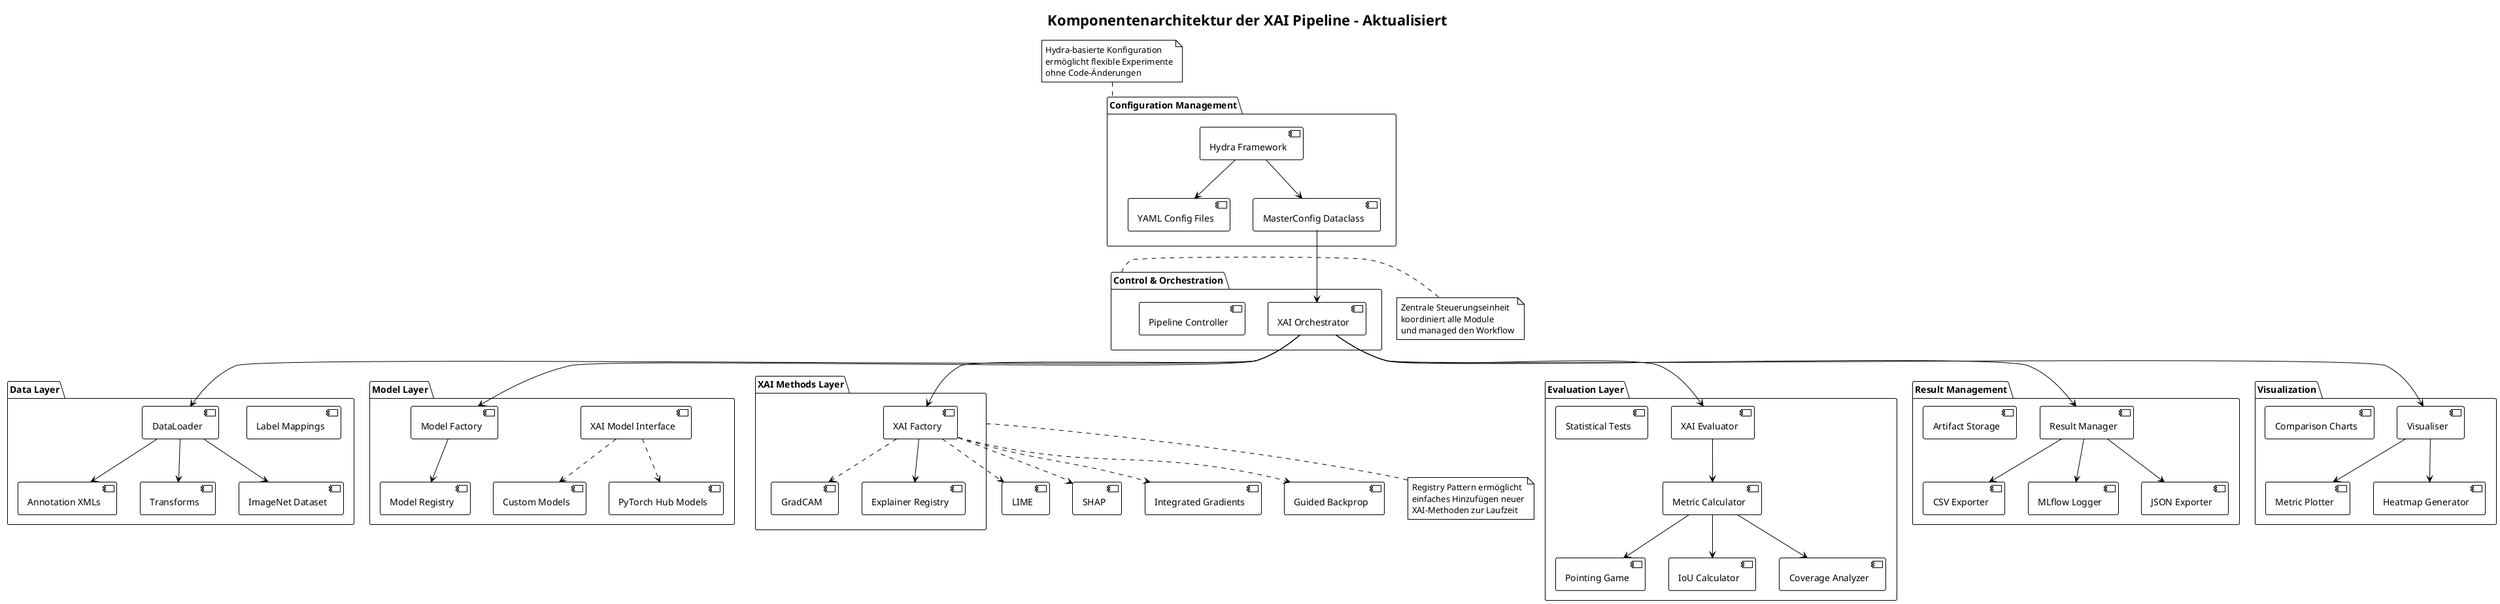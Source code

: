 @startuml component_architecture_updated
!theme plain
title Komponentenarchitektur der XAI Pipeline - Aktualisiert

package "Configuration Management" {
  [Hydra Framework]
  [YAML Config Files]
  [MasterConfig Dataclass]
}

package "Data Layer" {
  [ImageNet Dataset]
  [Annotation XMLs]
  [Label Mappings]
  [DataLoader]
  [Transforms]
}

package "Model Layer" {
  [XAI Model Interface]
  [Model Factory]
  [Model Registry]
  [PyTorch Hub Models]
  [Custom Models]
}

package "XAI Methods Layer" {
  [XAI Factory]
  [Explainer Registry]
  [GradCAM]
}

package "Evaluation Layer" {
  [XAI Evaluator]
  [Metric Calculator]
  [Pointing Game]
  [IoU Calculator]
  [Coverage Analyzer]
  [Statistical Tests]
}

package "Control & Orchestration" {
  [XAI Orchestrator]
  [Pipeline Controller]
}

package "Result Management" {
  [Result Manager]
  [JSON Exporter]
  [CSV Exporter]
  [MLflow Logger]
  [Artifact Storage]
}

package "Visualization" {
  [Visualiser]
  [Heatmap Generator]
  [Metric Plotter]
  [Comparison Charts]
}

' Interfaces (dotted lines)
[XAI Model Interface] ..> [PyTorch Hub Models]
[XAI Model Interface] ..> [Custom Models]
[XAI Factory] ..> [GradCAM]
[XAI Factory] ..> [Integrated Gradients]
[XAI Factory] ..> [Guided Backprop]
[XAI Factory] ..> [LIME]
[XAI Factory] ..> [SHAP]

' Dependencies (solid lines)
[Hydra Framework] --> [YAML Config Files]
[Hydra Framework] --> [MasterConfig Dataclass]
[MasterConfig Dataclass] --> [XAI Orchestrator]

[XAI Orchestrator] --> [Model Factory]
[XAI Orchestrator] --> [XAI Factory]
[XAI Orchestrator] --> [DataLoader]
[XAI Orchestrator] --> [XAI Evaluator]
[XAI Orchestrator] --> [Result Manager]
[XAI Orchestrator] --> [Visualiser]

[Model Factory] --> [Model Registry]
[XAI Factory] --> [Explainer Registry]

[DataLoader] --> [ImageNet Dataset]
[DataLoader] --> [Annotation XMLs]
[DataLoader] --> [Transforms]

[XAI Evaluator] --> [Metric Calculator]
[Metric Calculator] --> [Pointing Game]
[Metric Calculator] --> [IoU Calculator]
[Metric Calculator] --> [Coverage Analyzer]

[Result Manager] --> [JSON Exporter]
[Result Manager] --> [CSV Exporter]
[Result Manager] --> [MLflow Logger]

[Visualiser] --> [Heatmap Generator]
[Visualiser] --> [Metric Plotter]

' Notes
note top of "Configuration Management"
  Hydra-basierte Konfiguration
  ermöglicht flexible Experimente
  ohne Code-Änderungen
end note

note bottom of "XAI Methods Layer"
  Registry Pattern ermöglicht
  einfaches Hinzufügen neuer
  XAI-Methoden zur Laufzeit
end note

note right of "Control & Orchestration"
  Zentrale Steuerungseinheit
  koordiniert alle Module
  und managed den Workflow
end note

@enduml